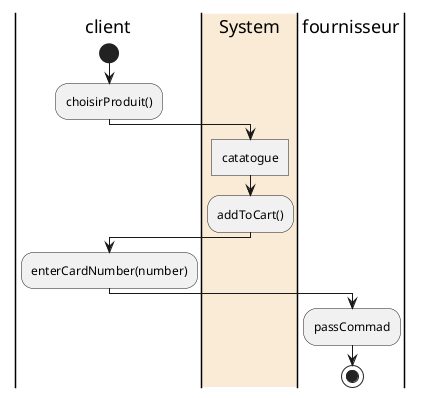 @startuml
|client|
start
:choisirProduit();

|#AntiqueWhite|System|
:catatogue]
:addToCart();


|client|
:enterCardNumber(number);



|fournisseur|
:passCommad;
stop
@enduml